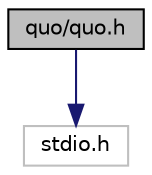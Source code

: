 digraph "quo/quo.h"
{
 // LATEX_PDF_SIZE
  edge [fontname="Helvetica",fontsize="10",labelfontname="Helvetica",labelfontsize="10"];
  node [fontname="Helvetica",fontsize="10",shape=record];
  Node1 [label="quo/quo.h",height=0.2,width=0.4,color="black", fillcolor="grey75", style="filled", fontcolor="black",tooltip="Quo is a single-header game library written in C."];
  Node1 -> Node2 [color="midnightblue",fontsize="10",style="solid",fontname="Helvetica"];
  Node2 [label="stdio.h",height=0.2,width=0.4,color="grey75", fillcolor="white", style="filled",tooltip=" "];
}
